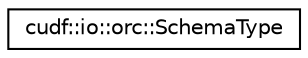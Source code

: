 digraph "Graphical Class Hierarchy"
{
  edge [fontname="Helvetica",fontsize="10",labelfontname="Helvetica",labelfontsize="10"];
  node [fontname="Helvetica",fontsize="10",shape=record];
  rankdir="LR";
  Node0 [label="cudf::io::orc::SchemaType",height=0.2,width=0.4,color="black", fillcolor="white", style="filled",URL="$structcudf_1_1io_1_1orc_1_1SchemaType.html"];
}
